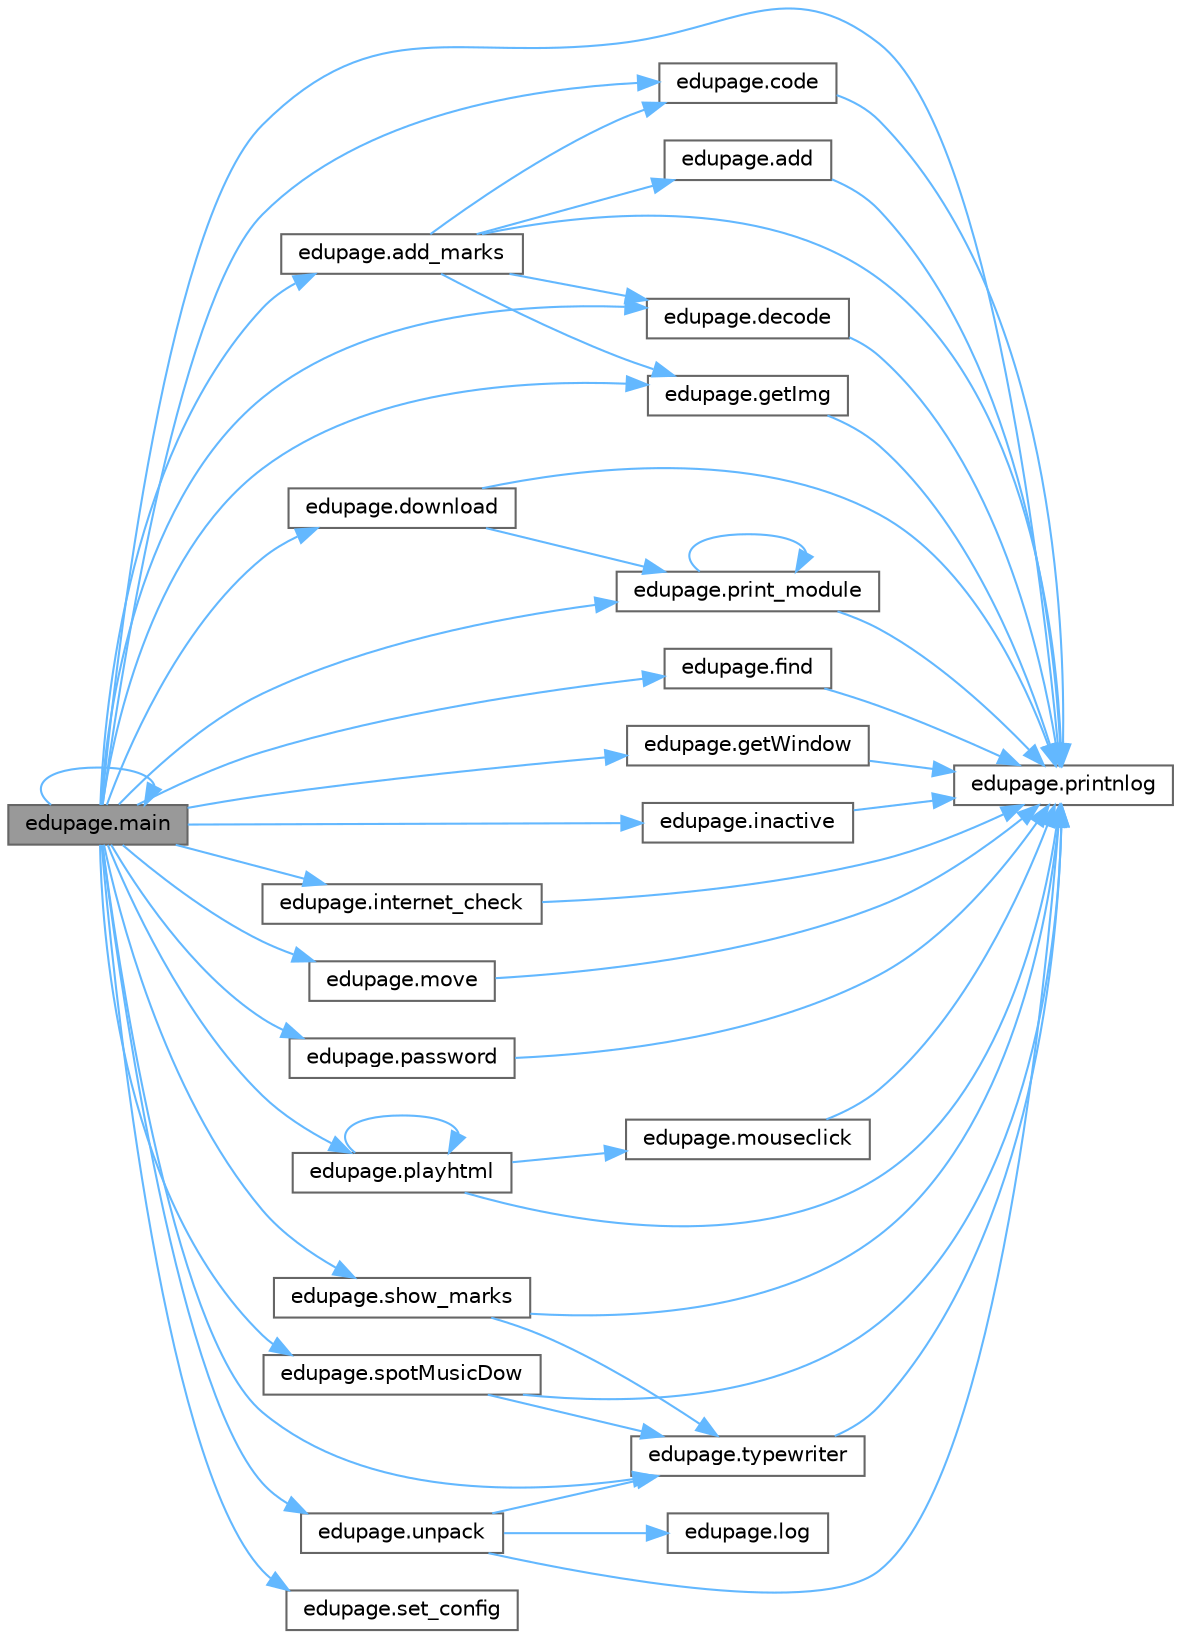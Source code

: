 digraph "edupage.main"
{
 // LATEX_PDF_SIZE
  bgcolor="transparent";
  edge [fontname=Helvetica,fontsize=10,labelfontname=Helvetica,labelfontsize=10];
  node [fontname=Helvetica,fontsize=10,shape=box,height=0.2,width=0.4];
  rankdir="LR";
  Node1 [label="edupage.main",height=0.2,width=0.4,color="gray40", fillcolor="grey60", style="filled", fontcolor="black",tooltip=" "];
  Node1 -> Node2 [color="steelblue1",style="solid"];
  Node2 [label="edupage.add_marks",height=0.2,width=0.4,color="grey40", fillcolor="white", style="filled",URL="$d0/d52/namespaceedupage.html#a21f2f303ad4d1e33a43bd2b8207130a4",tooltip=" "];
  Node2 -> Node3 [color="steelblue1",style="solid"];
  Node3 [label="edupage.add",height=0.2,width=0.4,color="grey40", fillcolor="white", style="filled",URL="$d0/d52/namespaceedupage.html#af8155c1c90674d76615b11b6d0c5c8ba",tooltip=" "];
  Node3 -> Node4 [color="steelblue1",style="solid"];
  Node4 [label="edupage.printnlog",height=0.2,width=0.4,color="grey40", fillcolor="white", style="filled",URL="$d0/d52/namespaceedupage.html#a2adafa3eaf38d32da372310443e999f3",tooltip=" "];
  Node2 -> Node5 [color="steelblue1",style="solid"];
  Node5 [label="edupage.code",height=0.2,width=0.4,color="grey40", fillcolor="white", style="filled",URL="$d0/d52/namespaceedupage.html#a0ac684340ab80b572e1871d02551129b",tooltip=" "];
  Node5 -> Node4 [color="steelblue1",style="solid"];
  Node2 -> Node6 [color="steelblue1",style="solid"];
  Node6 [label="edupage.decode",height=0.2,width=0.4,color="grey40", fillcolor="white", style="filled",URL="$d0/d52/namespaceedupage.html#aa92a47e21588e2d0650510eb9f359d9b",tooltip=" "];
  Node6 -> Node4 [color="steelblue1",style="solid"];
  Node2 -> Node7 [color="steelblue1",style="solid"];
  Node7 [label="edupage.getImg",height=0.2,width=0.4,color="grey40", fillcolor="white", style="filled",URL="$d0/d52/namespaceedupage.html#ac2af202d51ecd2e5f8759016912b4d4c",tooltip=" "];
  Node7 -> Node4 [color="steelblue1",style="solid"];
  Node2 -> Node4 [color="steelblue1",style="solid"];
  Node1 -> Node5 [color="steelblue1",style="solid"];
  Node1 -> Node6 [color="steelblue1",style="solid"];
  Node1 -> Node8 [color="steelblue1",style="solid"];
  Node8 [label="edupage.download",height=0.2,width=0.4,color="grey40", fillcolor="white", style="filled",URL="$d0/d52/namespaceedupage.html#a4528534caaf20f4dcead5a6737a89488",tooltip=" "];
  Node8 -> Node9 [color="steelblue1",style="solid"];
  Node9 [label="edupage.print_module",height=0.2,width=0.4,color="grey40", fillcolor="white", style="filled",URL="$d0/d52/namespaceedupage.html#a87e4619e345ef843fdc09d1a602c3ce3",tooltip=" "];
  Node9 -> Node9 [color="steelblue1",style="solid"];
  Node9 -> Node4 [color="steelblue1",style="solid"];
  Node8 -> Node4 [color="steelblue1",style="solid"];
  Node1 -> Node10 [color="steelblue1",style="solid"];
  Node10 [label="edupage.find",height=0.2,width=0.4,color="grey40", fillcolor="white", style="filled",URL="$d0/d52/namespaceedupage.html#ab1dd4f4e3c6e977625585c13c4c23ed8",tooltip=" "];
  Node10 -> Node4 [color="steelblue1",style="solid"];
  Node1 -> Node7 [color="steelblue1",style="solid"];
  Node1 -> Node11 [color="steelblue1",style="solid"];
  Node11 [label="edupage.getWindow",height=0.2,width=0.4,color="grey40", fillcolor="white", style="filled",URL="$d0/d52/namespaceedupage.html#a89cc38c9c6a0b37169c24032c8efa1b2",tooltip=" "];
  Node11 -> Node4 [color="steelblue1",style="solid"];
  Node1 -> Node12 [color="steelblue1",style="solid"];
  Node12 [label="edupage.inactive",height=0.2,width=0.4,color="grey40", fillcolor="white", style="filled",URL="$d0/d52/namespaceedupage.html#a341571d7a41b53af5510ed61722c2847",tooltip=" "];
  Node12 -> Node4 [color="steelblue1",style="solid"];
  Node1 -> Node13 [color="steelblue1",style="solid"];
  Node13 [label="edupage.internet_check",height=0.2,width=0.4,color="grey40", fillcolor="white", style="filled",URL="$d0/d52/namespaceedupage.html#acfd9e8f73e3eb2e829ac13cec7ad3898",tooltip=" "];
  Node13 -> Node4 [color="steelblue1",style="solid"];
  Node1 -> Node1 [color="steelblue1",style="solid"];
  Node1 -> Node14 [color="steelblue1",style="solid"];
  Node14 [label="edupage.move",height=0.2,width=0.4,color="grey40", fillcolor="white", style="filled",URL="$d0/d52/namespaceedupage.html#a6811c8f4821bef2794d3b744d5135ef7",tooltip=" "];
  Node14 -> Node4 [color="steelblue1",style="solid"];
  Node1 -> Node15 [color="steelblue1",style="solid"];
  Node15 [label="edupage.password",height=0.2,width=0.4,color="grey40", fillcolor="white", style="filled",URL="$d0/d52/namespaceedupage.html#a2b1f190fe22c994a649d237a35cd53fb",tooltip=" "];
  Node15 -> Node4 [color="steelblue1",style="solid"];
  Node1 -> Node16 [color="steelblue1",style="solid"];
  Node16 [label="edupage.playhtml",height=0.2,width=0.4,color="grey40", fillcolor="white", style="filled",URL="$d0/d52/namespaceedupage.html#a33f41efcd3eb007421b3e63b542940ba",tooltip=" "];
  Node16 -> Node17 [color="steelblue1",style="solid"];
  Node17 [label="edupage.mouseclick",height=0.2,width=0.4,color="grey40", fillcolor="white", style="filled",URL="$d0/d52/namespaceedupage.html#a0eee3180683567b64fe264addfa697aa",tooltip=" "];
  Node17 -> Node4 [color="steelblue1",style="solid"];
  Node16 -> Node16 [color="steelblue1",style="solid"];
  Node16 -> Node4 [color="steelblue1",style="solid"];
  Node1 -> Node9 [color="steelblue1",style="solid"];
  Node1 -> Node4 [color="steelblue1",style="solid"];
  Node1 -> Node18 [color="steelblue1",style="solid"];
  Node18 [label="edupage.set_config",height=0.2,width=0.4,color="grey40", fillcolor="white", style="filled",URL="$d0/d52/namespaceedupage.html#a165cb5daaa47f244a58647a6b6a7eedf",tooltip=" "];
  Node1 -> Node19 [color="steelblue1",style="solid"];
  Node19 [label="edupage.show_marks",height=0.2,width=0.4,color="grey40", fillcolor="white", style="filled",URL="$d0/d52/namespaceedupage.html#a12e03073ead2aa68c686d435b8b1e3b8",tooltip=" "];
  Node19 -> Node4 [color="steelblue1",style="solid"];
  Node19 -> Node20 [color="steelblue1",style="solid"];
  Node20 [label="edupage.typewriter",height=0.2,width=0.4,color="grey40", fillcolor="white", style="filled",URL="$d0/d52/namespaceedupage.html#a7faa24d24074c579901eff9ea313b508",tooltip=" "];
  Node20 -> Node4 [color="steelblue1",style="solid"];
  Node1 -> Node21 [color="steelblue1",style="solid"];
  Node21 [label="edupage.spotMusicDow",height=0.2,width=0.4,color="grey40", fillcolor="white", style="filled",URL="$d0/d52/namespaceedupage.html#a454714ea6e0c4835b3d5d99f545c37e8",tooltip=" "];
  Node21 -> Node4 [color="steelblue1",style="solid"];
  Node21 -> Node20 [color="steelblue1",style="solid"];
  Node1 -> Node20 [color="steelblue1",style="solid"];
  Node1 -> Node22 [color="steelblue1",style="solid"];
  Node22 [label="edupage.unpack",height=0.2,width=0.4,color="grey40", fillcolor="white", style="filled",URL="$d0/d52/namespaceedupage.html#a17d25ec04c8180522deae8449911dcb6",tooltip=" "];
  Node22 -> Node23 [color="steelblue1",style="solid"];
  Node23 [label="edupage.log",height=0.2,width=0.4,color="grey40", fillcolor="white", style="filled",URL="$d0/d52/namespaceedupage.html#a10259ad5462902f5310a72e6a45b915b",tooltip=" "];
  Node22 -> Node4 [color="steelblue1",style="solid"];
  Node22 -> Node20 [color="steelblue1",style="solid"];
}
